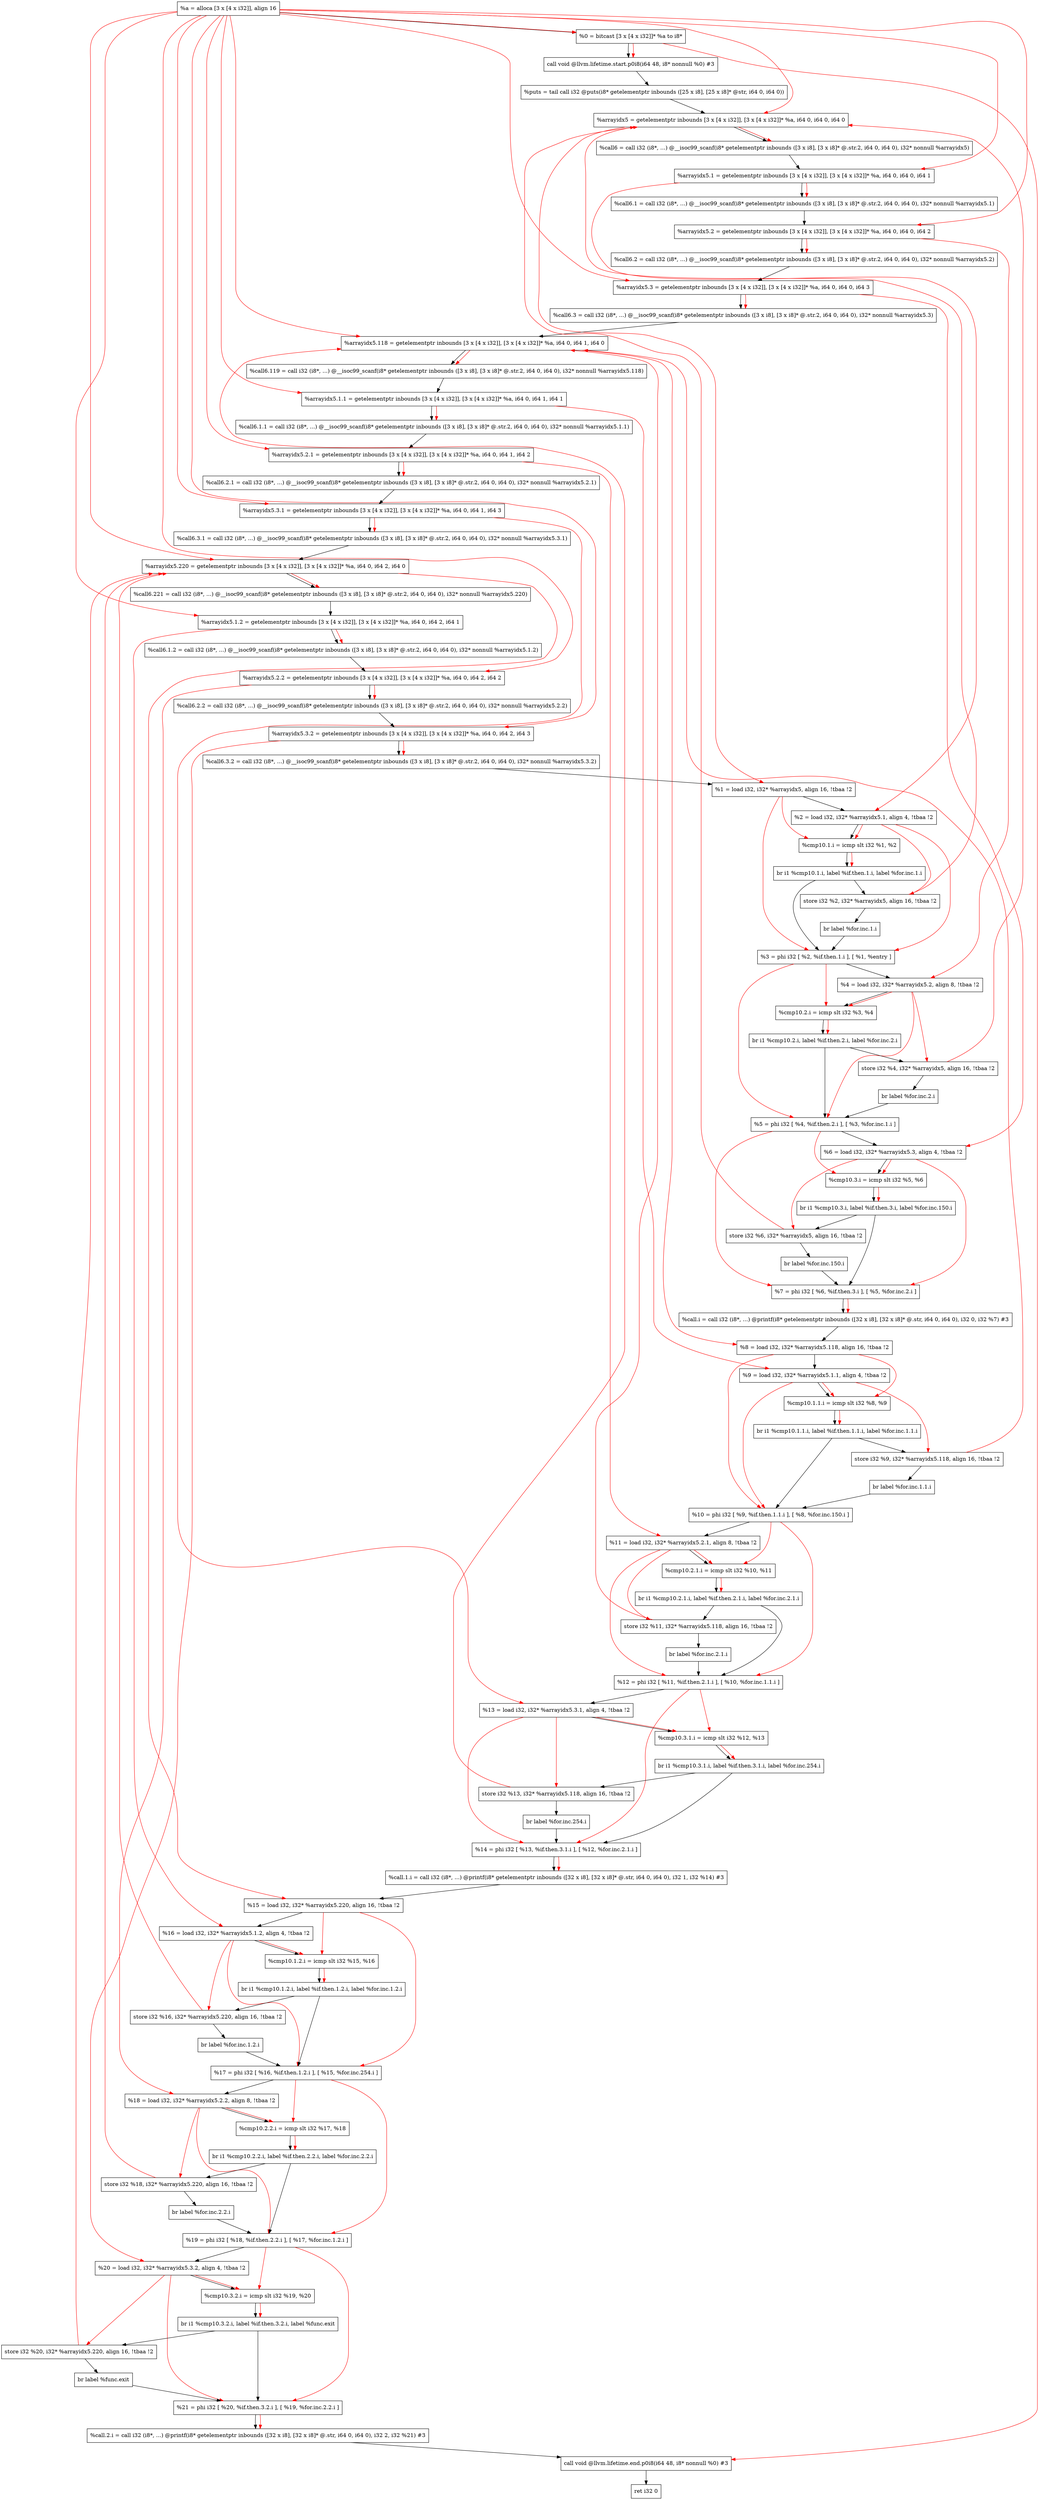 digraph "CDFG for'main' function" {
	Node0x55b671eb9d08[shape=record, label="  %a = alloca [3 x [4 x i32]], align 16"];
	Node0x55b671eb9d88[shape=record, label="  %0 = bitcast [3 x [4 x i32]]* %a to i8*"];
	Node0x55b671eb9f98[shape=record, label="  call void @llvm.lifetime.start.p0i8(i64 48, i8* nonnull %0) #3"];
	Node0x55b671eba1e0[shape=record, label="  %puts = tail call i32 @puts(i8* getelementptr inbounds ([25 x i8], [25 x i8]* @str, i64 0, i64 0))"];
	Node0x55b671eba2e0[shape=record, label="  %arrayidx5 = getelementptr inbounds [3 x [4 x i32]], [3 x [4 x i32]]* %a, i64 0, i64 0, i64 0"];
	Node0x55b671eba568[shape=record, label="  %call6 = call i32 (i8*, ...) @__isoc99_scanf(i8* getelementptr inbounds ([3 x i8], [3 x i8]* @.str.2, i64 0, i64 0), i32* nonnull %arrayidx5)"];
	Node0x55b671eba670[shape=record, label="  %arrayidx5.1 = getelementptr inbounds [3 x [4 x i32]], [3 x [4 x i32]]* %a, i64 0, i64 0, i64 1"];
	Node0x55b671eba758[shape=record, label="  %call6.1 = call i32 (i8*, ...) @__isoc99_scanf(i8* getelementptr inbounds ([3 x i8], [3 x i8]* @.str.2, i64 0, i64 0), i32* nonnull %arrayidx5.1)"];
	Node0x55b671eba860[shape=record, label="  %arrayidx5.2 = getelementptr inbounds [3 x [4 x i32]], [3 x [4 x i32]]* %a, i64 0, i64 0, i64 2"];
	Node0x55b671eba948[shape=record, label="  %call6.2 = call i32 (i8*, ...) @__isoc99_scanf(i8* getelementptr inbounds ([3 x i8], [3 x i8]* @.str.2, i64 0, i64 0), i32* nonnull %arrayidx5.2)"];
	Node0x55b671ebaa50[shape=record, label="  %arrayidx5.3 = getelementptr inbounds [3 x [4 x i32]], [3 x [4 x i32]]* %a, i64 0, i64 0, i64 3"];
	Node0x55b671ebab38[shape=record, label="  %call6.3 = call i32 (i8*, ...) @__isoc99_scanf(i8* getelementptr inbounds ([3 x i8], [3 x i8]* @.str.2, i64 0, i64 0), i32* nonnull %arrayidx5.3)"];
	Node0x55b671ebac40[shape=record, label="  %arrayidx5.118 = getelementptr inbounds [3 x [4 x i32]], [3 x [4 x i32]]* %a, i64 0, i64 1, i64 0"];
	Node0x55b671ebad28[shape=record, label="  %call6.119 = call i32 (i8*, ...) @__isoc99_scanf(i8* getelementptr inbounds ([3 x i8], [3 x i8]* @.str.2, i64 0, i64 0), i32* nonnull %arrayidx5.118)"];
	Node0x55b671ebb000[shape=record, label="  %arrayidx5.1.1 = getelementptr inbounds [3 x [4 x i32]], [3 x [4 x i32]]* %a, i64 0, i64 1, i64 1"];
	Node0x55b671ebb0c8[shape=record, label="  %call6.1.1 = call i32 (i8*, ...) @__isoc99_scanf(i8* getelementptr inbounds ([3 x i8], [3 x i8]* @.str.2, i64 0, i64 0), i32* nonnull %arrayidx5.1.1)"];
	Node0x55b671ebb200[shape=record, label="  %arrayidx5.2.1 = getelementptr inbounds [3 x [4 x i32]], [3 x [4 x i32]]* %a, i64 0, i64 1, i64 2"];
	Node0x55b671ebb2c8[shape=record, label="  %call6.2.1 = call i32 (i8*, ...) @__isoc99_scanf(i8* getelementptr inbounds ([3 x i8], [3 x i8]* @.str.2, i64 0, i64 0), i32* nonnull %arrayidx5.2.1)"];
	Node0x55b671ebb400[shape=record, label="  %arrayidx5.3.1 = getelementptr inbounds [3 x [4 x i32]], [3 x [4 x i32]]* %a, i64 0, i64 1, i64 3"];
	Node0x55b671ebb4c8[shape=record, label="  %call6.3.1 = call i32 (i8*, ...) @__isoc99_scanf(i8* getelementptr inbounds ([3 x i8], [3 x i8]* @.str.2, i64 0, i64 0), i32* nonnull %arrayidx5.3.1)"];
	Node0x55b671ebb600[shape=record, label="  %arrayidx5.220 = getelementptr inbounds [3 x [4 x i32]], [3 x [4 x i32]]* %a, i64 0, i64 2, i64 0"];
	Node0x55b671ebb6c8[shape=record, label="  %call6.221 = call i32 (i8*, ...) @__isoc99_scanf(i8* getelementptr inbounds ([3 x i8], [3 x i8]* @.str.2, i64 0, i64 0), i32* nonnull %arrayidx5.220)"];
	Node0x55b671ebb800[shape=record, label="  %arrayidx5.1.2 = getelementptr inbounds [3 x [4 x i32]], [3 x [4 x i32]]* %a, i64 0, i64 2, i64 1"];
	Node0x55b671ebb8c8[shape=record, label="  %call6.1.2 = call i32 (i8*, ...) @__isoc99_scanf(i8* getelementptr inbounds ([3 x i8], [3 x i8]* @.str.2, i64 0, i64 0), i32* nonnull %arrayidx5.1.2)"];
	Node0x55b671ebba00[shape=record, label="  %arrayidx5.2.2 = getelementptr inbounds [3 x [4 x i32]], [3 x [4 x i32]]* %a, i64 0, i64 2, i64 2"];
	Node0x55b671ebbac8[shape=record, label="  %call6.2.2 = call i32 (i8*, ...) @__isoc99_scanf(i8* getelementptr inbounds ([3 x i8], [3 x i8]* @.str.2, i64 0, i64 0), i32* nonnull %arrayidx5.2.2)"];
	Node0x55b671ebbf20[shape=record, label="  %arrayidx5.3.2 = getelementptr inbounds [3 x [4 x i32]], [3 x [4 x i32]]* %a, i64 0, i64 2, i64 3"];
	Node0x55b671ebbfe8[shape=record, label="  %call6.3.2 = call i32 (i8*, ...) @__isoc99_scanf(i8* getelementptr inbounds ([3 x i8], [3 x i8]* @.str.2, i64 0, i64 0), i32* nonnull %arrayidx5.3.2)"];
	Node0x55b671ebc0d8[shape=record, label="  %1 = load i32, i32* %arrayidx5, align 16, !tbaa !2"];
	Node0x55b671ebc138[shape=record, label="  %2 = load i32, i32* %arrayidx5.1, align 4, !tbaa !2"];
	Node0x55b671ebc1e0[shape=record, label="  %cmp10.1.i = icmp slt i32 %1, %2"];
	Node0x55b671ebc458[shape=record, label="  br i1 %cmp10.1.i, label %if.then.1.i, label %for.inc.1.i"];
	Node0x55b671ebc4d0[shape=record, label="  store i32 %2, i32* %arrayidx5, align 16, !tbaa !2"];
	Node0x55b671ebc2e8[shape=record, label="  br label %for.inc.1.i"];
	Node0x55b671ebc528[shape=record, label="  %3 = phi i32 [ %2, %if.then.1.i ], [ %1, %entry ]"];
	Node0x55b671ebc3c8[shape=record, label="  %4 = load i32, i32* %arrayidx5.2, align 8, !tbaa !2"];
	Node0x55b671ebc640[shape=record, label="  %cmp10.2.i = icmp slt i32 %3, %4"];
	Node0x55b671ebc888[shape=record, label="  br i1 %cmp10.2.i, label %if.then.2.i, label %for.inc.2.i"];
	Node0x55b671ebc900[shape=record, label="  store i32 %4, i32* %arrayidx5, align 16, !tbaa !2"];
	Node0x55b671ebc718[shape=record, label="  br label %for.inc.2.i"];
	Node0x55b671ebc958[shape=record, label="  %5 = phi i32 [ %4, %if.then.2.i ], [ %3, %for.inc.1.i ]"];
	Node0x55b671ebc7f8[shape=record, label="  %6 = load i32, i32* %arrayidx5.3, align 4, !tbaa !2"];
	Node0x55b671ebca20[shape=record, label="  %cmp10.3.i = icmp slt i32 %5, %6"];
	Node0x55b671ebcc98[shape=record, label="  br i1 %cmp10.3.i, label %if.then.3.i, label %for.inc.150.i"];
	Node0x55b671ebcd10[shape=record, label="  store i32 %6, i32* %arrayidx5, align 16, !tbaa !2"];
	Node0x55b671ebcb28[shape=record, label="  br label %for.inc.150.i"];
	Node0x55b671ebcd68[shape=record, label="  %7 = phi i32 [ %6, %if.then.3.i ], [ %5, %for.inc.2.i ]"];
	Node0x55b671ebce60[shape=record, label="  %call.i = call i32 (i8*, ...) @printf(i8* getelementptr inbounds ([32 x i8], [32 x i8]* @.str, i64 0, i64 0), i32 0, i32 %7) #3"];
	Node0x55b671ebcc08[shape=record, label="  %8 = load i32, i32* %arrayidx5.118, align 16, !tbaa !2"];
	Node0x55b671ebcfa8[shape=record, label="  %9 = load i32, i32* %arrayidx5.1.1, align 4, !tbaa !2"];
	Node0x55b671ebd020[shape=record, label="  %cmp10.1.1.i = icmp slt i32 %8, %9"];
	Node0x55b671ebd248[shape=record, label="  br i1 %cmp10.1.1.i, label %if.then.1.1.i, label %for.inc.1.1.i"];
	Node0x55b671ebd2c0[shape=record, label="  store i32 %9, i32* %arrayidx5.118, align 16, !tbaa !2"];
	Node0x55b671ebd0d8[shape=record, label="  br label %for.inc.1.1.i"];
	Node0x55b671ebd318[shape=record, label="  %10 = phi i32 [ %9, %if.then.1.1.i ], [ %8, %for.inc.150.i ]"];
	Node0x55b671ebd1b8[shape=record, label="  %11 = load i32, i32* %arrayidx5.2.1, align 8, !tbaa !2"];
	Node0x55b671ebd3e0[shape=record, label="  %cmp10.2.1.i = icmp slt i32 %10, %11"];
	Node0x55b671eb8a78[shape=record, label="  br i1 %cmp10.2.1.i, label %if.then.2.1.i, label %for.inc.2.1.i"];
	Node0x55b671eb8af0[shape=record, label="  store i32 %11, i32* %arrayidx5.118, align 16, !tbaa !2"];
	Node0x55b671eb8908[shape=record, label="  br label %for.inc.2.1.i"];
	Node0x55b671eb8b48[shape=record, label="  %12 = phi i32 [ %11, %if.then.2.1.i ], [ %10, %for.inc.1.1.i ]"];
	Node0x55b671eb89e8[shape=record, label="  %13 = load i32, i32* %arrayidx5.3.1, align 4, !tbaa !2"];
	Node0x55b671eb8c10[shape=record, label="  %cmp10.3.1.i = icmp slt i32 %12, %13"];
	Node0x55b671eb8e88[shape=record, label="  br i1 %cmp10.3.1.i, label %if.then.3.1.i, label %for.inc.254.i"];
	Node0x55b671eb8f00[shape=record, label="  store i32 %13, i32* %arrayidx5.118, align 16, !tbaa !2"];
	Node0x55b671eb8d18[shape=record, label="  br label %for.inc.254.i"];
	Node0x55b671eb8f58[shape=record, label="  %14 = phi i32 [ %13, %if.then.3.1.i ], [ %12, %for.inc.2.1.i ]"];
	Node0x55b671eb9070[shape=record, label="  %call.1.i = call i32 (i8*, ...) @printf(i8* getelementptr inbounds ([32 x i8], [32 x i8]* @.str, i64 0, i64 0), i32 1, i32 %14) #3"];
	Node0x55b671eb8df8[shape=record, label="  %15 = load i32, i32* %arrayidx5.220, align 16, !tbaa !2"];
	Node0x55b671ebe578[shape=record, label="  %16 = load i32, i32* %arrayidx5.1.2, align 4, !tbaa !2"];
	Node0x55b671ebe5f0[shape=record, label="  %cmp10.1.2.i = icmp slt i32 %15, %16"];
	Node0x55b671ebcf48[shape=record, label="  br i1 %cmp10.1.2.i, label %if.then.1.2.i, label %for.inc.1.2.i"];
	Node0x55b671ebee70[shape=record, label="  store i32 %16, i32* %arrayidx5.220, align 16, !tbaa !2"];
	Node0x55b671ebed18[shape=record, label="  br label %for.inc.1.2.i"];
	Node0x55b671ebeec8[shape=record, label="  %17 = phi i32 [ %16, %if.then.1.2.i ], [ %15, %for.inc.254.i ]"];
	Node0x55b671ebedf8[shape=record, label="  %18 = load i32, i32* %arrayidx5.2.2, align 8, !tbaa !2"];
	Node0x55b671ebef90[shape=record, label="  %cmp10.2.2.i = icmp slt i32 %17, %18"];
	Node0x55b671ebf208[shape=record, label="  br i1 %cmp10.2.2.i, label %if.then.2.2.i, label %for.inc.2.2.i"];
	Node0x55b671ebf280[shape=record, label="  store i32 %18, i32* %arrayidx5.220, align 16, !tbaa !2"];
	Node0x55b671ebf098[shape=record, label="  br label %for.inc.2.2.i"];
	Node0x55b671ebf2d8[shape=record, label="  %19 = phi i32 [ %18, %if.then.2.2.i ], [ %17, %for.inc.1.2.i ]"];
	Node0x55b671ebf178[shape=record, label="  %20 = load i32, i32* %arrayidx5.3.2, align 4, !tbaa !2"];
	Node0x55b671ebf3a0[shape=record, label="  %cmp10.3.2.i = icmp slt i32 %19, %20"];
	Node0x55b671ebf618[shape=record, label="  br i1 %cmp10.3.2.i, label %if.then.3.2.i, label %func.exit"];
	Node0x55b671ebf690[shape=record, label="  store i32 %20, i32* %arrayidx5.220, align 16, !tbaa !2"];
	Node0x55b671ebf4a8[shape=record, label="  br label %func.exit"];
	Node0x55b671ebf6e8[shape=record, label="  %21 = phi i32 [ %20, %if.then.3.2.i ], [ %19, %for.inc.2.2.i ]"];
	Node0x55b671ebf7e0[shape=record, label="  %call.2.i = call i32 (i8*, ...) @printf(i8* getelementptr inbounds ([32 x i8], [32 x i8]* @.str, i64 0, i64 0), i32 2, i32 %21) #3"];
	Node0x55b671ebf998[shape=record, label="  call void @llvm.lifetime.end.p0i8(i64 48, i8* nonnull %0) #3"];
	Node0x55b671ebf588[shape=record, label="  ret i32 0"];
	Node0x55b671eb9d08 -> Node0x55b671eb9d88
	Node0x55b671eb9d88 -> Node0x55b671eb9f98
	Node0x55b671eb9f98 -> Node0x55b671eba1e0
	Node0x55b671eba1e0 -> Node0x55b671eba2e0
	Node0x55b671eba2e0 -> Node0x55b671eba568
	Node0x55b671eba568 -> Node0x55b671eba670
	Node0x55b671eba670 -> Node0x55b671eba758
	Node0x55b671eba758 -> Node0x55b671eba860
	Node0x55b671eba860 -> Node0x55b671eba948
	Node0x55b671eba948 -> Node0x55b671ebaa50
	Node0x55b671ebaa50 -> Node0x55b671ebab38
	Node0x55b671ebab38 -> Node0x55b671ebac40
	Node0x55b671ebac40 -> Node0x55b671ebad28
	Node0x55b671ebad28 -> Node0x55b671ebb000
	Node0x55b671ebb000 -> Node0x55b671ebb0c8
	Node0x55b671ebb0c8 -> Node0x55b671ebb200
	Node0x55b671ebb200 -> Node0x55b671ebb2c8
	Node0x55b671ebb2c8 -> Node0x55b671ebb400
	Node0x55b671ebb400 -> Node0x55b671ebb4c8
	Node0x55b671ebb4c8 -> Node0x55b671ebb600
	Node0x55b671ebb600 -> Node0x55b671ebb6c8
	Node0x55b671ebb6c8 -> Node0x55b671ebb800
	Node0x55b671ebb800 -> Node0x55b671ebb8c8
	Node0x55b671ebb8c8 -> Node0x55b671ebba00
	Node0x55b671ebba00 -> Node0x55b671ebbac8
	Node0x55b671ebbac8 -> Node0x55b671ebbf20
	Node0x55b671ebbf20 -> Node0x55b671ebbfe8
	Node0x55b671ebbfe8 -> Node0x55b671ebc0d8
	Node0x55b671ebc0d8 -> Node0x55b671ebc138
	Node0x55b671ebc138 -> Node0x55b671ebc1e0
	Node0x55b671ebc1e0 -> Node0x55b671ebc458
	Node0x55b671ebc458 -> Node0x55b671ebc4d0
	Node0x55b671ebc458 -> Node0x55b671ebc528
	Node0x55b671ebc4d0 -> Node0x55b671ebc2e8
	Node0x55b671ebc2e8 -> Node0x55b671ebc528
	Node0x55b671ebc528 -> Node0x55b671ebc3c8
	Node0x55b671ebc3c8 -> Node0x55b671ebc640
	Node0x55b671ebc640 -> Node0x55b671ebc888
	Node0x55b671ebc888 -> Node0x55b671ebc900
	Node0x55b671ebc888 -> Node0x55b671ebc958
	Node0x55b671ebc900 -> Node0x55b671ebc718
	Node0x55b671ebc718 -> Node0x55b671ebc958
	Node0x55b671ebc958 -> Node0x55b671ebc7f8
	Node0x55b671ebc7f8 -> Node0x55b671ebca20
	Node0x55b671ebca20 -> Node0x55b671ebcc98
	Node0x55b671ebcc98 -> Node0x55b671ebcd10
	Node0x55b671ebcc98 -> Node0x55b671ebcd68
	Node0x55b671ebcd10 -> Node0x55b671ebcb28
	Node0x55b671ebcb28 -> Node0x55b671ebcd68
	Node0x55b671ebcd68 -> Node0x55b671ebce60
	Node0x55b671ebce60 -> Node0x55b671ebcc08
	Node0x55b671ebcc08 -> Node0x55b671ebcfa8
	Node0x55b671ebcfa8 -> Node0x55b671ebd020
	Node0x55b671ebd020 -> Node0x55b671ebd248
	Node0x55b671ebd248 -> Node0x55b671ebd2c0
	Node0x55b671ebd248 -> Node0x55b671ebd318
	Node0x55b671ebd2c0 -> Node0x55b671ebd0d8
	Node0x55b671ebd0d8 -> Node0x55b671ebd318
	Node0x55b671ebd318 -> Node0x55b671ebd1b8
	Node0x55b671ebd1b8 -> Node0x55b671ebd3e0
	Node0x55b671ebd3e0 -> Node0x55b671eb8a78
	Node0x55b671eb8a78 -> Node0x55b671eb8af0
	Node0x55b671eb8a78 -> Node0x55b671eb8b48
	Node0x55b671eb8af0 -> Node0x55b671eb8908
	Node0x55b671eb8908 -> Node0x55b671eb8b48
	Node0x55b671eb8b48 -> Node0x55b671eb89e8
	Node0x55b671eb89e8 -> Node0x55b671eb8c10
	Node0x55b671eb8c10 -> Node0x55b671eb8e88
	Node0x55b671eb8e88 -> Node0x55b671eb8f00
	Node0x55b671eb8e88 -> Node0x55b671eb8f58
	Node0x55b671eb8f00 -> Node0x55b671eb8d18
	Node0x55b671eb8d18 -> Node0x55b671eb8f58
	Node0x55b671eb8f58 -> Node0x55b671eb9070
	Node0x55b671eb9070 -> Node0x55b671eb8df8
	Node0x55b671eb8df8 -> Node0x55b671ebe578
	Node0x55b671ebe578 -> Node0x55b671ebe5f0
	Node0x55b671ebe5f0 -> Node0x55b671ebcf48
	Node0x55b671ebcf48 -> Node0x55b671ebee70
	Node0x55b671ebcf48 -> Node0x55b671ebeec8
	Node0x55b671ebee70 -> Node0x55b671ebed18
	Node0x55b671ebed18 -> Node0x55b671ebeec8
	Node0x55b671ebeec8 -> Node0x55b671ebedf8
	Node0x55b671ebedf8 -> Node0x55b671ebef90
	Node0x55b671ebef90 -> Node0x55b671ebf208
	Node0x55b671ebf208 -> Node0x55b671ebf280
	Node0x55b671ebf208 -> Node0x55b671ebf2d8
	Node0x55b671ebf280 -> Node0x55b671ebf098
	Node0x55b671ebf098 -> Node0x55b671ebf2d8
	Node0x55b671ebf2d8 -> Node0x55b671ebf178
	Node0x55b671ebf178 -> Node0x55b671ebf3a0
	Node0x55b671ebf3a0 -> Node0x55b671ebf618
	Node0x55b671ebf618 -> Node0x55b671ebf690
	Node0x55b671ebf618 -> Node0x55b671ebf6e8
	Node0x55b671ebf690 -> Node0x55b671ebf4a8
	Node0x55b671ebf4a8 -> Node0x55b671ebf6e8
	Node0x55b671ebf6e8 -> Node0x55b671ebf7e0
	Node0x55b671ebf7e0 -> Node0x55b671ebf998
	Node0x55b671ebf998 -> Node0x55b671ebf588
edge [color=red]
	Node0x55b671eb9d08 -> Node0x55b671eb9d88
	Node0x55b671eb9d88 -> Node0x55b671eb9f98
	Node0x55b671eb9d08 -> Node0x55b671eba2e0
	Node0x55b671eba2e0 -> Node0x55b671eba568
	Node0x55b671eb9d08 -> Node0x55b671eba670
	Node0x55b671eba670 -> Node0x55b671eba758
	Node0x55b671eb9d08 -> Node0x55b671eba860
	Node0x55b671eba860 -> Node0x55b671eba948
	Node0x55b671eb9d08 -> Node0x55b671ebaa50
	Node0x55b671ebaa50 -> Node0x55b671ebab38
	Node0x55b671eb9d08 -> Node0x55b671ebac40
	Node0x55b671ebac40 -> Node0x55b671ebad28
	Node0x55b671eb9d08 -> Node0x55b671ebb000
	Node0x55b671ebb000 -> Node0x55b671ebb0c8
	Node0x55b671eb9d08 -> Node0x55b671ebb200
	Node0x55b671ebb200 -> Node0x55b671ebb2c8
	Node0x55b671eb9d08 -> Node0x55b671ebb400
	Node0x55b671ebb400 -> Node0x55b671ebb4c8
	Node0x55b671eb9d08 -> Node0x55b671ebb600
	Node0x55b671ebb600 -> Node0x55b671ebb6c8
	Node0x55b671eb9d08 -> Node0x55b671ebb800
	Node0x55b671ebb800 -> Node0x55b671ebb8c8
	Node0x55b671eb9d08 -> Node0x55b671ebba00
	Node0x55b671ebba00 -> Node0x55b671ebbac8
	Node0x55b671eb9d08 -> Node0x55b671ebbf20
	Node0x55b671ebbf20 -> Node0x55b671ebbfe8
	Node0x55b671eba2e0 -> Node0x55b671ebc0d8
	Node0x55b671eba670 -> Node0x55b671ebc138
	Node0x55b671ebc0d8 -> Node0x55b671ebc1e0
	Node0x55b671ebc138 -> Node0x55b671ebc1e0
	Node0x55b671ebc1e0 -> Node0x55b671ebc458
	Node0x55b671ebc138 -> Node0x55b671ebc4d0
	Node0x55b671ebc4d0 -> Node0x55b671eba2e0
	Node0x55b671ebc138 -> Node0x55b671ebc528
	Node0x55b671ebc0d8 -> Node0x55b671ebc528
	Node0x55b671eba860 -> Node0x55b671ebc3c8
	Node0x55b671ebc528 -> Node0x55b671ebc640
	Node0x55b671ebc3c8 -> Node0x55b671ebc640
	Node0x55b671ebc640 -> Node0x55b671ebc888
	Node0x55b671ebc3c8 -> Node0x55b671ebc900
	Node0x55b671ebc900 -> Node0x55b671eba2e0
	Node0x55b671ebc3c8 -> Node0x55b671ebc958
	Node0x55b671ebc528 -> Node0x55b671ebc958
	Node0x55b671ebaa50 -> Node0x55b671ebc7f8
	Node0x55b671ebc958 -> Node0x55b671ebca20
	Node0x55b671ebc7f8 -> Node0x55b671ebca20
	Node0x55b671ebca20 -> Node0x55b671ebcc98
	Node0x55b671ebc7f8 -> Node0x55b671ebcd10
	Node0x55b671ebcd10 -> Node0x55b671eba2e0
	Node0x55b671ebc7f8 -> Node0x55b671ebcd68
	Node0x55b671ebc958 -> Node0x55b671ebcd68
	Node0x55b671ebcd68 -> Node0x55b671ebce60
	Node0x55b671ebac40 -> Node0x55b671ebcc08
	Node0x55b671ebb000 -> Node0x55b671ebcfa8
	Node0x55b671ebcc08 -> Node0x55b671ebd020
	Node0x55b671ebcfa8 -> Node0x55b671ebd020
	Node0x55b671ebd020 -> Node0x55b671ebd248
	Node0x55b671ebcfa8 -> Node0x55b671ebd2c0
	Node0x55b671ebd2c0 -> Node0x55b671ebac40
	Node0x55b671ebcfa8 -> Node0x55b671ebd318
	Node0x55b671ebcc08 -> Node0x55b671ebd318
	Node0x55b671ebb200 -> Node0x55b671ebd1b8
	Node0x55b671ebd318 -> Node0x55b671ebd3e0
	Node0x55b671ebd1b8 -> Node0x55b671ebd3e0
	Node0x55b671ebd3e0 -> Node0x55b671eb8a78
	Node0x55b671ebd1b8 -> Node0x55b671eb8af0
	Node0x55b671eb8af0 -> Node0x55b671ebac40
	Node0x55b671ebd1b8 -> Node0x55b671eb8b48
	Node0x55b671ebd318 -> Node0x55b671eb8b48
	Node0x55b671ebb400 -> Node0x55b671eb89e8
	Node0x55b671eb8b48 -> Node0x55b671eb8c10
	Node0x55b671eb89e8 -> Node0x55b671eb8c10
	Node0x55b671eb8c10 -> Node0x55b671eb8e88
	Node0x55b671eb89e8 -> Node0x55b671eb8f00
	Node0x55b671eb8f00 -> Node0x55b671ebac40
	Node0x55b671eb89e8 -> Node0x55b671eb8f58
	Node0x55b671eb8b48 -> Node0x55b671eb8f58
	Node0x55b671eb8f58 -> Node0x55b671eb9070
	Node0x55b671ebb600 -> Node0x55b671eb8df8
	Node0x55b671ebb800 -> Node0x55b671ebe578
	Node0x55b671eb8df8 -> Node0x55b671ebe5f0
	Node0x55b671ebe578 -> Node0x55b671ebe5f0
	Node0x55b671ebe5f0 -> Node0x55b671ebcf48
	Node0x55b671ebe578 -> Node0x55b671ebee70
	Node0x55b671ebee70 -> Node0x55b671ebb600
	Node0x55b671ebe578 -> Node0x55b671ebeec8
	Node0x55b671eb8df8 -> Node0x55b671ebeec8
	Node0x55b671ebba00 -> Node0x55b671ebedf8
	Node0x55b671ebeec8 -> Node0x55b671ebef90
	Node0x55b671ebedf8 -> Node0x55b671ebef90
	Node0x55b671ebef90 -> Node0x55b671ebf208
	Node0x55b671ebedf8 -> Node0x55b671ebf280
	Node0x55b671ebf280 -> Node0x55b671ebb600
	Node0x55b671ebedf8 -> Node0x55b671ebf2d8
	Node0x55b671ebeec8 -> Node0x55b671ebf2d8
	Node0x55b671ebbf20 -> Node0x55b671ebf178
	Node0x55b671ebf2d8 -> Node0x55b671ebf3a0
	Node0x55b671ebf178 -> Node0x55b671ebf3a0
	Node0x55b671ebf3a0 -> Node0x55b671ebf618
	Node0x55b671ebf178 -> Node0x55b671ebf690
	Node0x55b671ebf690 -> Node0x55b671ebb600
	Node0x55b671ebf178 -> Node0x55b671ebf6e8
	Node0x55b671ebf2d8 -> Node0x55b671ebf6e8
	Node0x55b671ebf6e8 -> Node0x55b671ebf7e0
	Node0x55b671eb9d88 -> Node0x55b671ebf998
}
